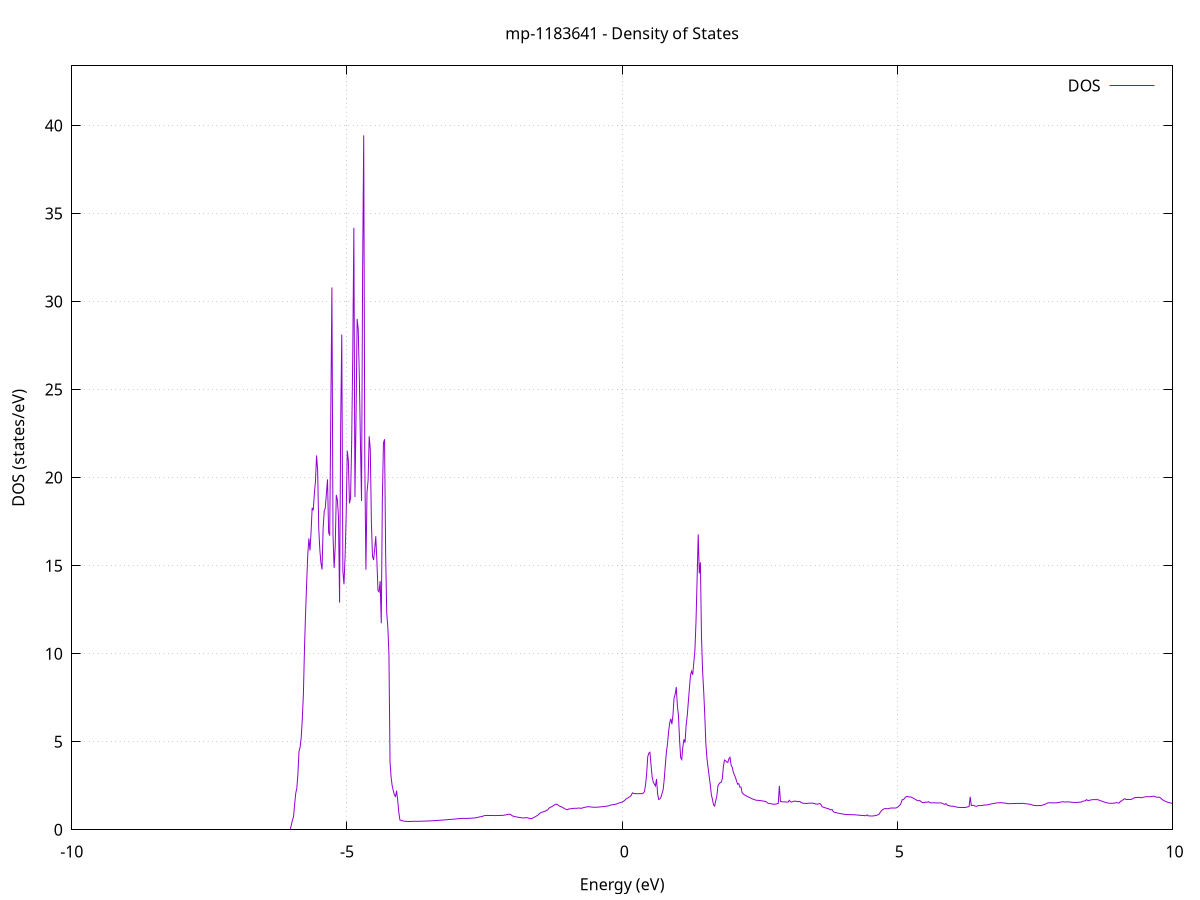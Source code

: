 set title 'mp-1183641 - Density of States'
set xlabel 'Energy (eV)'
set ylabel 'DOS (states/eV)'
set grid
set xrange [-10:10]
set yrange [0:43.381]
set xzeroaxis lt -1
set terminal png size 800,600
set output 'mp-1183641_dos_gnuplot.png'
plot '-' using 1:2 with lines title 'DOS'
-7.844300 0.000000
-7.824300 0.000000
-7.804400 0.000000
-7.784500 0.000000
-7.764600 0.000000
-7.744600 0.000000
-7.724700 0.000000
-7.704800 0.000000
-7.684900 0.000000
-7.664900 0.000000
-7.645000 0.000000
-7.625100 0.000000
-7.605100 0.000000
-7.585200 0.000000
-7.565300 0.000000
-7.545400 0.000000
-7.525400 0.000000
-7.505500 0.000000
-7.485600 0.000000
-7.465700 0.000000
-7.445700 0.000000
-7.425800 0.000000
-7.405900 0.000000
-7.385900 0.000000
-7.366000 0.000000
-7.346100 0.000000
-7.326200 0.000000
-7.306200 0.000000
-7.286300 0.000000
-7.266400 0.000000
-7.246500 0.000000
-7.226500 0.000000
-7.206600 0.000000
-7.186700 0.000000
-7.166700 0.000000
-7.146800 0.000000
-7.126900 0.000000
-7.107000 0.000000
-7.087000 0.000000
-7.067100 0.000000
-7.047200 0.000000
-7.027300 0.000000
-7.007300 0.000000
-6.987400 0.000000
-6.967500 0.000000
-6.947500 0.000000
-6.927600 0.000000
-6.907700 0.000000
-6.887800 0.000000
-6.867800 0.000000
-6.847900 0.000000
-6.828000 0.000000
-6.808100 0.000000
-6.788100 0.000000
-6.768200 0.000000
-6.748300 0.000000
-6.728300 0.000000
-6.708400 0.000000
-6.688500 0.000000
-6.668600 0.000000
-6.648600 0.000000
-6.628700 0.000000
-6.608800 0.000000
-6.588900 0.000000
-6.568900 0.000000
-6.549000 0.000000
-6.529100 0.000000
-6.509100 0.000000
-6.489200 0.000000
-6.469300 0.000000
-6.449400 0.000000
-6.429400 0.000000
-6.409500 0.000000
-6.389600 0.000000
-6.369700 0.000000
-6.349700 0.000000
-6.329800 0.000000
-6.309900 0.000000
-6.289900 0.000000
-6.270000 0.000000
-6.250100 0.000000
-6.230200 0.000000
-6.210200 0.000000
-6.190300 0.000000
-6.170400 0.000000
-6.150500 0.000000
-6.130500 0.000000
-6.110600 0.000000
-6.090700 0.000000
-6.070700 0.000000
-6.050800 0.000000
-6.030900 0.016300
-6.011000 0.268700
-5.991000 0.549500
-5.971100 0.738300
-5.951200 1.429600
-5.931300 2.064000
-5.911300 2.356200
-5.891400 3.158800
-5.871500 4.451100
-5.851500 4.694400
-5.831600 5.222100
-5.811700 6.300900
-5.791800 7.697700
-5.771800 10.308100
-5.751900 12.306200
-5.732000 14.059200
-5.712100 15.635100
-5.692100 16.544000
-5.672200 15.855800
-5.652300 16.918500
-5.632300 18.282800
-5.612400 18.139800
-5.592500 19.088500
-5.572600 19.771100
-5.552600 21.254200
-5.532700 20.386100
-5.512800 17.105900
-5.492900 15.892600
-5.472900 15.150100
-5.453000 14.782400
-5.433100 17.124500
-5.413200 18.087700
-5.393200 18.286600
-5.373300 19.122200
-5.353400 19.897700
-5.333400 16.896300
-5.313500 16.706000
-5.293600 23.777300
-5.273700 30.797100
-5.253700 16.713900
-5.233800 14.868800
-5.213900 16.042900
-5.194000 19.015500
-5.174000 18.730600
-5.154100 17.767300
-5.134200 12.902900
-5.114200 23.016300
-5.094300 28.122100
-5.074400 14.695800
-5.054500 13.938700
-5.034500 15.493600
-5.014600 17.840200
-4.994700 21.525700
-4.974800 20.970900
-4.954800 18.537500
-4.934900 18.845600
-4.915000 21.929800
-4.895000 26.886000
-4.875100 34.188600
-4.855200 18.894000
-4.835300 23.405800
-4.815300 29.012800
-4.795400 28.430200
-4.775500 25.733200
-4.755600 22.026600
-4.735600 18.670700
-4.715700 31.681900
-4.695800 39.437700
-4.675800 20.792600
-4.655900 14.772700
-4.636000 19.177000
-4.616100 19.843300
-4.596100 22.350700
-4.576200 21.601900
-4.556300 17.470500
-4.536400 15.539300
-4.516400 15.318400
-4.496500 15.909800
-4.476600 16.674300
-4.456600 15.289100
-4.436700 13.593500
-4.416800 13.504300
-4.396900 14.123000
-4.376900 11.729300
-4.357000 18.765600
-4.337100 21.961000
-4.317200 22.178000
-4.297200 15.627700
-4.277300 12.312500
-4.257400 11.502500
-4.237400 9.963000
-4.217500 3.848500
-4.197600 2.970000
-4.177700 2.489700
-4.157700 2.217500
-4.137800 1.967200
-4.117900 1.891500
-4.098000 2.220800
-4.078000 1.657500
-4.058100 0.999400
-4.038200 0.555200
-4.018200 0.535900
-3.998300 0.518800
-3.978400 0.498900
-3.958500 0.489200
-3.938500 0.481900
-3.918600 0.476800
-3.898700 0.473500
-3.878800 0.471800
-3.858800 0.471800
-3.838900 0.473500
-3.819000 0.476100
-3.799000 0.478900
-3.779100 0.482100
-3.759200 0.485300
-3.739300 0.482300
-3.719300 0.482700
-3.699400 0.483500
-3.679500 0.484300
-3.659600 0.485600
-3.639600 0.487500
-3.619700 0.489400
-3.599800 0.491500
-3.579800 0.493600
-3.559900 0.495800
-3.540000 0.498400
-3.520100 0.501300
-3.500100 0.504400
-3.480200 0.507900
-3.460300 0.511500
-3.440400 0.515200
-3.420400 0.519000
-3.400500 0.522900
-3.380600 0.526800
-3.360600 0.530800
-3.340700 0.534800
-3.320800 0.538900
-3.300900 0.543000
-3.280900 0.547100
-3.261000 0.551300
-3.241100 0.556000
-3.221200 0.561600
-3.201200 0.567100
-3.181300 0.572400
-3.161400 0.577500
-3.141400 0.582300
-3.121500 0.587300
-3.101600 0.592100
-3.081700 0.596900
-3.061700 0.601500
-3.041800 0.607800
-3.021900 0.615300
-3.002000 0.622300
-2.982000 0.628100
-2.962100 0.634200
-2.942200 0.639000
-2.922200 0.643200
-2.902300 0.646900
-2.882400 0.650000
-2.862500 0.650500
-2.842500 0.650200
-2.822600 0.650200
-2.802700 0.650600
-2.782800 0.651300
-2.762800 0.653300
-2.742900 0.656600
-2.723000 0.661500
-2.703100 0.667100
-2.683100 0.673100
-2.663200 0.679400
-2.643300 0.687800
-2.623300 0.704200
-2.603400 0.723000
-2.583500 0.734400
-2.563600 0.745300
-2.543600 0.755700
-2.523700 0.783500
-2.503800 0.802000
-2.483900 0.810300
-2.463900 0.810800
-2.444000 0.816900
-2.424100 0.820800
-2.404100 0.821000
-2.384200 0.821100
-2.364300 0.821300
-2.344400 0.817600
-2.324400 0.809400
-2.304500 0.806800
-2.284600 0.807900
-2.264700 0.810400
-2.244700 0.812400
-2.224800 0.812800
-2.204900 0.813300
-2.184900 0.815800
-2.165000 0.821000
-2.145100 0.828800
-2.125200 0.839300
-2.105200 0.852500
-2.085300 0.868300
-2.065400 0.879500
-2.045500 0.883000
-2.025500 0.869500
-2.005600 0.813900
-1.985700 0.777100
-1.965700 0.761400
-1.945800 0.746400
-1.925900 0.733700
-1.906000 0.721700
-1.886000 0.710400
-1.866100 0.699800
-1.846200 0.690100
-1.826300 0.681400
-1.806300 0.676800
-1.786400 0.672400
-1.766500 0.676100
-1.746500 0.688900
-1.726600 0.682700
-1.706700 0.669400
-1.686800 0.648900
-1.666800 0.636900
-1.646900 0.637700
-1.627000 0.656200
-1.607100 0.694000
-1.587100 0.725600
-1.567200 0.761000
-1.547300 0.801100
-1.527300 0.845300
-1.507400 0.900400
-1.487500 0.954000
-1.467600 0.987700
-1.447600 1.005500
-1.427700 1.023100
-1.407800 1.045800
-1.387900 1.076400
-1.367900 1.110600
-1.348000 1.146200
-1.328100 1.233300
-1.308100 1.265400
-1.288200 1.299200
-1.268300 1.332800
-1.248400 1.366200
-1.228400 1.422100
-1.208500 1.444000
-1.188600 1.455500
-1.168700 1.419300
-1.148700 1.360100
-1.128800 1.334100
-1.108900 1.309800
-1.088900 1.283200
-1.069000 1.246700
-1.049100 1.207300
-1.029200 1.173400
-1.009200 1.146200
-0.989300 1.138700
-0.969400 1.185200
-0.949500 1.187900
-0.929500 1.197200
-0.909600 1.208200
-0.889700 1.214500
-0.869700 1.220800
-0.849800 1.220100
-0.829900 1.218300
-0.810000 1.225600
-0.790000 1.233600
-0.770100 1.235400
-0.750200 1.214200
-0.730300 1.230300
-0.710300 1.250100
-0.690400 1.267700
-0.670500 1.282700
-0.650500 1.295000
-0.630600 1.304000
-0.610700 1.308200
-0.590800 1.306200
-0.570800 1.297200
-0.550900 1.288500
-0.531000 1.282600
-0.511100 1.280000
-0.491100 1.279500
-0.471200 1.280900
-0.451300 1.284100
-0.431300 1.288700
-0.411400 1.294700
-0.391500 1.300800
-0.371600 1.307100
-0.351600 1.313600
-0.331700 1.320200
-0.311800 1.327200
-0.291900 1.335500
-0.271900 1.345600
-0.252000 1.357600
-0.232100 1.369500
-0.212100 1.405900
-0.192200 1.414100
-0.172300 1.423100
-0.152400 1.432800
-0.132400 1.442300
-0.112500 1.455800
-0.092600 1.475200
-0.072700 1.500900
-0.052700 1.522800
-0.032800 1.543900
-0.012900 1.561400
0.007000 1.589700
0.027000 1.626700
0.046900 1.668000
0.066800 1.744100
0.086800 1.776600
0.106700 1.813100
0.126600 1.851800
0.146500 1.891600
0.166500 1.960600
0.186400 2.098000
0.206300 2.068100
0.226200 2.051500
0.246200 2.055200
0.266100 2.044800
0.286000 2.050100
0.306000 2.052900
0.325900 2.052200
0.345800 2.048500
0.365700 2.050700
0.385700 2.088500
0.405600 2.171400
0.425500 2.560900
0.445400 3.185600
0.465400 4.156600
0.485300 4.351600
0.505200 4.402500
0.525200 3.664700
0.545100 2.993300
0.565000 2.712600
0.584900 2.595300
0.604900 2.487300
0.624800 2.882200
0.644700 2.032500
0.664600 1.719500
0.684600 1.756700
0.704500 1.831400
0.724400 2.055000
0.744400 2.263000
0.764300 2.847500
0.784200 3.661700
0.804100 4.406800
0.824100 4.890400
0.844000 5.574500
0.863900 6.055000
0.883800 6.304400
0.903800 5.995000
0.923700 6.534900
0.943600 7.485300
0.963600 7.694100
0.983500 8.101400
1.003400 7.046200
1.023300 6.490200
1.043300 5.114100
1.063200 4.099000
1.083100 3.989400
1.103000 4.719300
1.123000 5.135900
1.142900 4.944700
1.162800 5.944600
1.182800 6.476100
1.202700 7.273400
1.222600 8.045800
1.242500 8.786800
1.262500 9.006600
1.282400 8.800400
1.302300 9.501000
1.322200 10.185500
1.342200 11.842100
1.362100 14.235600
1.382000 16.774800
1.402000 14.557000
1.421900 15.188400
1.441800 10.932000
1.461700 9.040800
1.481700 7.861700
1.501600 6.497200
1.521500 4.861000
1.541400 4.036600
1.561400 3.525300
1.581300 3.040600
1.601200 2.555300
1.621200 1.990700
1.641100 1.722600
1.661000 1.407800
1.680900 1.349000
1.700900 1.659000
1.720800 1.916000
1.740700 2.498400
1.760600 2.601000
1.780600 2.677400
1.800500 2.697900
1.820400 2.904200
1.840400 3.617200
1.860300 3.958100
1.880200 3.914700
1.900100 3.851100
1.920100 3.823800
1.940000 4.037400
1.959900 4.116400
1.979800 3.668600
1.999800 3.555100
2.019700 3.274800
2.039600 3.115600
2.059600 2.970200
2.079500 2.759300
2.099400 2.586300
2.119300 2.622100
2.139300 2.424700
2.159200 2.431000
2.179100 2.105000
2.199000 2.038100
2.219000 1.989700
2.238900 1.947500
2.258800 1.917700
2.278800 1.888200
2.298700 1.857300
2.318600 1.826300
2.338500 1.796700
2.358500 1.764100
2.378400 1.737200
2.398300 1.717400
2.418200 1.696800
2.438200 1.674900
2.458100 1.673200
2.478000 1.669100
2.498000 1.661700
2.517900 1.653800
2.537800 1.646200
2.557700 1.628500
2.577700 1.631700
2.597600 1.609100
2.617500 1.595300
2.637400 1.532600
2.657400 1.502800
2.677300 1.491900
2.697200 1.481100
2.717200 1.470600
2.737100 1.460000
2.757000 1.449000
2.776900 1.453500
2.796900 1.464400
2.816800 1.477800
2.836700 1.494600
2.856600 2.492600
2.876600 1.611600
2.896500 1.599700
2.916400 1.584000
2.936300 1.583400
2.956300 1.582500
2.976200 1.579100
2.996100 1.575400
3.016100 1.571100
3.036000 1.674300
3.055900 1.606900
3.075800 1.569700
3.095800 1.593400
3.115700 1.616800
3.135600 1.627800
3.155500 1.625600
3.175500 1.598200
3.195400 1.600800
3.215300 1.612400
3.235300 1.590900
3.255200 1.540300
3.275100 1.516500
3.295000 1.503500
3.315000 1.499200
3.334900 1.496400
3.354800 1.495900
3.374700 1.501900
3.394700 1.513400
3.414600 1.512900
3.434500 1.512600
3.454500 1.514600
3.474400 1.503600
3.494300 1.491500
3.514200 1.465700
3.534200 1.460800
3.554100 1.454700
3.574000 1.475300
3.593900 1.491800
3.613900 1.429700
3.633800 1.308500
3.653700 1.284200
3.673700 1.263600
3.693600 1.242800
3.713500 1.224200
3.733400 1.202900
3.753400 1.200200
3.773300 1.139300
3.793200 1.135400
3.813100 1.154100
3.833100 1.044300
3.853000 0.996500
3.872900 0.981500
3.892900 0.967100
3.912800 0.953200
3.932700 0.939800
3.952600 0.927000
3.972600 0.914700
3.992500 0.903000
4.012400 0.892600
4.032300 0.883000
4.052300 0.874400
4.072200 0.868600
4.092100 0.863800
4.112100 0.861300
4.132000 0.859600
4.151900 0.858400
4.171800 0.857800
4.191800 0.855700
4.211700 0.853500
4.231600 0.849900
4.251500 0.844300
4.271500 0.838400
4.291400 0.831800
4.311300 0.825300
4.331300 0.820400
4.351200 0.815500
4.371100 0.810700
4.391000 0.805800
4.411000 0.800300
4.430900 0.798200
4.450800 0.845900
4.470700 0.792000
4.490700 0.786900
4.510600 0.784800
4.530500 0.783000
4.550500 0.782900
4.570400 0.789900
4.590300 0.799900
4.610200 0.813100
4.630200 0.830300
4.650100 0.851600
4.670000 0.888700
4.689900 0.993100
4.709900 1.076800
4.729800 1.135000
4.749700 1.175100
4.769700 1.197300
4.789600 1.203900
4.809500 1.197000
4.829400 1.192200
4.849400 1.206200
4.869300 1.231000
4.889200 1.234600
4.909100 1.233200
4.929100 1.232800
4.949000 1.234300
4.968900 1.237300
4.988900 1.250500
5.008800 1.294800
5.028700 1.348400
5.048600 1.409200
5.068600 1.516500
5.088500 1.710500
5.108400 1.713900
5.128300 1.771200
5.148300 1.854000
5.168200 1.889800
5.188100 1.892300
5.208100 1.868700
5.228000 1.861600
5.247900 1.865300
5.267800 1.829800
5.287800 1.798900
5.307700 1.765700
5.327600 1.728900
5.347500 1.686200
5.367500 1.659900
5.387400 1.637900
5.407300 1.666500
5.427300 1.605300
5.447200 1.563000
5.467100 1.540500
5.487000 1.547600
5.507000 1.569200
5.526900 1.555700
5.546800 1.576500
5.566700 1.599200
5.586700 1.544200
5.606600 1.528800
5.626500 1.527900
5.646400 1.526700
5.666400 1.538500
5.686300 1.523800
5.706200 1.525700
5.726200 1.526300
5.746100 1.523000
5.766000 1.522100
5.785900 1.534400
5.805900 1.513300
5.825800 1.486000
5.845700 1.462100
5.865600 1.441500
5.885600 1.487600
5.905500 1.406000
5.925400 1.375400
5.945400 1.361600
5.965300 1.348800
5.985200 1.336500
6.005100 1.343300
6.025100 1.328300
6.045000 1.314200
6.064900 1.301800
6.084800 1.287200
6.104800 1.273800
6.124700 1.269900
6.144600 1.269600
6.164600 1.267800
6.184500 1.266200
6.204400 1.264900
6.224300 1.264800
6.244300 1.273500
6.264200 1.287700
6.284100 1.302800
6.304000 1.321500
6.324000 1.877400
6.343900 1.377900
6.363800 1.385300
6.383800 1.390800
6.403700 1.362900
6.423600 1.336000
6.443500 1.331900
6.463500 1.367600
6.483400 1.374400
6.503300 1.372400
6.523200 1.377200
6.543200 1.384000
6.563100 1.392900
6.583000 1.404000
6.603000 1.413500
6.622900 1.408400
6.642800 1.420300
6.662700 1.435300
6.682700 1.449800
6.702600 1.463300
6.722500 1.475900
6.742400 1.487900
6.762400 1.499600
6.782300 1.511600
6.802200 1.524100
6.822200 1.531800
6.842100 1.527900
6.862000 1.536100
6.881900 1.542600
6.901900 1.528600
6.921800 1.525400
6.941700 1.521400
6.961600 1.516800
6.981600 1.496900
7.001500 1.487400
7.021400 1.482400
7.041400 1.483600
7.061300 1.484900
7.081200 1.486200
7.101100 1.487400
7.121100 1.489800
7.141000 1.492200
7.160900 1.493900
7.180800 1.498100
7.200800 1.493200
7.220700 1.493300
7.240600 1.491900
7.260600 1.502600
7.280500 1.505000
7.300400 1.492100
7.320300 1.483600
7.340300 1.476600
7.360200 1.469500
7.380100 1.462000
7.400000 1.454000
7.420000 1.444600
7.439900 1.419000
7.459800 1.400400
7.479800 1.386500
7.499700 1.376700
7.519600 1.372000
7.539500 1.370600
7.559500 1.372800
7.579400 1.379300
7.599300 1.373600
7.619200 1.377200
7.639200 1.406300
7.659100 1.425300
7.679000 1.443200
7.699000 1.468700
7.718900 1.502000
7.738800 1.528600
7.758700 1.530100
7.778700 1.528000
7.798600 1.542400
7.818500 1.526700
7.838400 1.526600
7.858400 1.526300
7.878300 1.528400
7.898200 1.533200
7.918200 1.543700
7.938100 1.556400
7.958000 1.567400
7.977900 1.576900
7.997900 1.585400
8.017800 1.592800
8.037700 1.573500
8.057600 1.574000
8.077600 1.583200
8.097500 1.582600
8.117400 1.581600
8.137400 1.580300
8.157300 1.561800
8.177200 1.559500
8.197100 1.556500
8.217100 1.552900
8.237000 1.551300
8.256900 1.551400
8.276800 1.555900
8.296800 1.560800
8.316700 1.566000
8.336600 1.576600
8.356600 1.598000
8.376500 1.622400
8.396400 1.637600
8.416300 1.647700
8.436300 1.713500
8.456200 1.668200
8.476100 1.667100
8.496000 1.672700
8.516000 1.696100
8.535900 1.706200
8.555800 1.708700
8.575700 1.713800
8.595700 1.712400
8.615600 1.712700
8.635500 1.711300
8.655500 1.698900
8.675400 1.664800
8.695300 1.642200
8.715200 1.631100
8.735200 1.604500
8.755100 1.581000
8.775000 1.559700
8.794900 1.541100
8.814900 1.525300
8.834800 1.514100
8.854700 1.508600
8.874700 1.504800
8.894600 1.503200
8.914500 1.504700
8.934400 1.509800
8.954400 1.521600
8.974300 1.538400
8.994200 1.540500
9.014100 1.514100
9.034100 1.523100
9.054000 1.622800
9.073900 1.625700
9.093900 1.684800
9.113800 1.734600
9.133700 1.764800
9.153600 1.724300
9.173600 1.718900
9.193500 1.720400
9.213400 1.722100
9.233300 1.723600
9.253300 1.728500
9.273200 1.754900
9.293100 1.799600
9.313100 1.820200
9.333000 1.832200
9.352900 1.836500
9.372800 1.833000
9.392800 1.845000
9.412700 1.834400
9.432600 1.819500
9.452500 1.831300
9.472500 1.848000
9.492400 1.861400
9.512300 1.871200
9.532300 1.876800
9.552200 1.879100
9.572100 1.878400
9.592000 1.880500
9.612000 1.882400
9.631900 1.895200
9.651800 1.911800
9.671700 1.896000
9.691700 1.870900
9.711600 1.845500
9.731500 1.850300
9.751500 1.855200
9.771400 1.833600
9.791300 1.780500
9.811200 1.722600
9.831200 1.681800
9.851100 1.648500
9.871000 1.613900
9.890900 1.585600
9.910900 1.567700
9.930800 1.550300
9.950700 1.533100
9.970700 1.515800
9.990600 1.497600
10.010500 1.478800
10.030400 1.460900
10.050400 1.442500
10.070300 1.422700
10.090200 1.410600
10.110100 1.393600
10.130100 1.381200
10.150000 1.375800
10.169900 1.371100
10.189900 1.366400
10.209800 1.367200
10.229700 1.374500
10.249600 1.394400
10.269600 1.405300
10.289500 1.410900
10.309400 1.411800
10.329300 1.407900
10.349300 1.400900
10.369200 1.392500
10.389100 1.384600
10.409100 1.377200
10.429000 1.370500
10.448900 1.364600
10.468800 1.359900
10.488800 1.436700
10.508700 1.455100
10.528600 1.481000
10.548500 1.501600
10.568500 1.524900
10.588400 1.520100
10.608300 1.514100
10.628300 1.518500
10.648200 1.532500
10.668100 1.556500
10.688000 1.597300
10.708000 1.660200
10.727900 1.710000
10.747800 1.730800
10.767700 1.768700
10.787700 1.816200
10.807600 1.861200
10.827500 1.918000
10.847500 1.948100
10.867400 1.933100
10.887300 1.948200
10.907200 1.966500
10.927200 1.982400
10.947100 1.990900
10.967000 2.014900
10.986900 2.028600
11.006900 2.033600
11.026800 1.990500
11.046700 2.003500
11.066700 2.051100
11.086600 2.081000
11.106500 2.095300
11.126400 2.108100
11.146400 2.116700
11.166300 2.122900
11.186200 2.117200
11.206100 2.125000
11.226100 2.139900
11.246000 2.157700
11.265900 2.170300
11.285800 2.183000
11.305800 2.175100
11.325700 2.207500
11.345600 2.239500
11.365600 2.271000
11.385500 2.288400
11.405400 2.285000
11.425300 2.278000
11.445300 2.221100
11.465200 2.205700
11.485100 2.201200
11.505000 2.197900
11.525000 2.196400
11.544900 2.191300
11.564800 2.179600
11.584800 2.154100
11.604700 2.136900
11.624600 2.136000
11.644500 2.153000
11.664500 2.172400
11.684400 2.192200
11.704300 2.205200
11.724200 2.220000
11.744200 2.236100
11.764100 2.250400
11.784000 2.236600
11.804000 2.249700
11.823900 2.280600
11.843800 2.246700
11.863700 2.162200
11.883700 2.147600
11.903600 2.137500
11.923500 2.134100
11.943400 2.139800
11.963400 2.169300
11.983300 2.255600
12.003200 2.354000
12.023200 2.484500
12.043100 2.517800
12.063000 2.438200
12.082900 2.446900
12.102900 2.449900
12.122800 2.437000
12.142700 2.422600
12.162600 2.408500
12.182600 2.394200
12.202500 2.406800
12.222400 2.406300
12.242400 2.347300
12.262300 2.289800
12.282200 2.239200
12.302100 2.203500
12.322100 2.183600
12.342000 2.134300
12.361900 2.079000
12.381800 2.019100
12.401800 1.936300
12.421700 1.865200
12.441600 1.823600
12.461600 1.795300
12.481500 1.778000
12.501400 1.774600
12.521300 1.789800
12.541300 1.822700
12.561200 1.898500
12.581100 2.290100
12.601000 2.055400
12.621000 1.980600
12.640900 1.929100
12.660800 1.933300
12.680800 1.932100
12.700700 1.938000
12.720600 1.967700
12.740500 1.986300
12.760500 2.008200
12.780400 2.031000
12.800300 2.054600
12.820200 2.078800
12.840200 2.104800
12.860100 2.134800
12.880000 2.168100
12.900000 2.201300
12.919900 2.204300
12.939800 2.228500
12.959700 2.258400
12.979700 2.286400
12.999600 2.301100
13.019500 2.325000
13.039400 2.334200
13.059400 2.343100
13.079300 2.360900
13.099200 2.382300
13.119200 2.422800
13.139100 2.398200
13.159000 2.400300
13.178900 2.363400
13.198900 2.306400
13.218800 2.254100
13.238700 2.212600
13.258600 2.172600
13.278600 2.134200
13.298500 2.097200
13.318400 2.062000
13.338400 2.030100
13.358300 2.001400
13.378200 1.977000
13.398100 1.954500
13.418100 1.933700
13.438000 1.914700
13.457900 1.897000
13.477800 1.877900
13.497800 1.845300
13.517700 1.827600
13.537600 1.811800
13.557600 1.802400
13.577500 1.795700
13.597400 1.792100
13.617300 1.792300
13.637300 1.795100
13.657200 1.796400
13.677100 1.805400
13.697000 2.003400
13.717000 1.939400
13.736900 1.967300
13.756800 2.013400
13.776800 2.068900
13.796700 2.099900
13.816600 2.092200
13.836500 2.046500
13.856500 2.002400
13.876400 2.019500
13.896300 2.046100
13.916200 2.085200
13.936200 2.119300
13.956100 2.147300
13.976000 2.168600
13.996000 2.183700
14.015900 2.193900
14.035800 2.192700
14.055700 2.185500
14.075700 2.167000
14.095600 2.147200
14.115500 2.131200
14.135400 2.114000
14.155400 2.099800
14.175300 2.087800
14.195200 2.073400
14.215100 2.065000
14.235100 2.054900
14.255000 2.016100
14.274900 1.980400
14.294900 1.951400
14.314800 1.930900
14.334700 1.931000
14.354600 1.897900
14.374600 1.894400
14.394500 1.899800
14.414400 1.912000
14.434300 1.944900
14.454300 1.962300
14.474200 1.967800
14.494100 1.941800
14.514100 1.916700
14.534000 1.894000
14.553900 1.873900
14.573800 1.857600
14.593800 1.834600
14.613700 1.828200
14.633600 1.823900
14.653500 1.821200
14.673500 1.819000
14.693400 1.817200
14.713300 1.817700
14.733300 1.823100
14.753200 1.848100
14.773100 1.870300
14.793000 1.890300
14.813000 1.891900
14.832900 1.907100
14.852800 1.918700
14.872700 1.925400
14.892700 1.927400
14.912600 1.926900
14.932500 1.926400
14.952500 1.931800
14.972400 1.932800
14.992300 1.927400
15.012200 1.923300
15.032200 1.921200
15.052100 1.923500
15.072000 1.925600
15.091900 1.974100
15.111900 1.944000
15.131800 1.934900
15.151700 1.928000
15.171700 1.921400
15.191600 1.922900
15.211500 1.924000
15.231400 1.925100
15.251400 1.926500
15.271300 1.967700
15.291200 1.971800
15.311100 1.976000
15.331100 1.987500
15.351000 1.990400
15.370900 1.978100
15.390900 1.985400
15.410800 2.026800
15.430700 1.999000
15.450600 1.957800
15.470600 1.935500
15.490500 1.938200
15.510400 1.939200
15.530300 1.911900
15.550300 1.914400
15.570200 1.918700
15.590100 1.929300
15.610100 1.937700
15.630000 1.947300
15.649900 1.961600
15.669800 1.960300
15.689800 1.940200
15.709700 1.900200
15.729600 1.841400
15.749500 1.776200
15.769500 1.717000
15.789400 1.695600
15.809300 1.671400
15.829300 1.635900
15.849200 1.602500
15.869100 1.574400
15.889000 1.558800
15.909000 1.545000
15.928900 1.534000
15.948800 1.526800
15.968700 1.520600
15.988700 1.515200
16.008600 1.513400
16.028500 1.514700
16.048500 1.515200
16.068400 1.514500
16.088300 1.511800
16.108200 1.511300
16.128200 1.507300
16.148100 1.494700
16.168000 1.482300
16.187900 1.472200
16.207900 1.463600
16.227800 1.456800
16.247700 1.451600
16.267700 1.454400
16.287600 1.476100
16.307500 1.472600
16.327400 1.458000
16.347400 1.460800
16.367300 1.464700
16.387200 1.468300
16.407100 1.471200
16.427100 1.474200
16.447000 1.479600
16.466900 1.486300
16.486900 1.493400
16.506800 1.500800
16.526700 1.510100
16.546600 1.529900
16.566600 1.539500
16.586500 1.549800
16.606400 1.560700
16.626300 1.569600
16.646300 1.576700
16.666200 1.593100
16.686100 1.617100
16.706100 1.633300
16.726000 1.640300
16.745900 1.644800
16.765800 1.653000
16.785800 1.664500
16.805700 1.678500
16.825600 1.700900
16.845500 1.728000
16.865500 1.760800
16.885400 1.788300
16.905300 1.821400
16.925200 1.851700
16.945200 1.893100
16.965100 1.939600
16.985000 1.979900
17.005000 2.001400
17.024900 2.029900
17.044800 2.052100
17.064700 2.049800
17.084700 2.032000
17.104600 2.017800
17.124500 2.007200
17.144400 2.026500
17.164400 2.035700
17.184300 2.050000
17.204200 2.048900
17.224200 2.037400
17.244100 2.045000
17.264000 2.062400
17.283900 2.082500
17.303900 2.125700
17.323800 2.154400
17.343700 2.176900
17.363600 2.199800
17.383600 2.236400
17.403500 2.264400
17.423400 2.300600
17.443400 2.295500
17.463300 2.335200
17.483200 2.285900
17.503100 2.262300
17.523100 2.277400
17.543000 2.225400
17.562900 2.170500
17.582800 2.141700
17.602800 2.126700
17.622700 2.125800
17.642600 2.365300
17.662600 2.264500
17.682500 2.241100
17.702400 2.256600
17.722300 2.308400
17.742300 2.336900
17.762200 2.702100
17.782100 2.724000
17.802000 2.870000
17.822000 2.949000
17.841900 3.017000
17.861800 3.090700
17.881800 3.166700
17.901700 3.268900
17.921600 3.371200
17.941500 3.440300
17.961500 3.491700
17.981400 3.512200
18.001300 3.510200
18.021200 3.492400
18.041200 3.491100
18.061100 3.465000
18.081000 3.436400
18.101000 3.392700
18.120900 3.360700
18.140800 3.397300
18.160700 3.321700
18.180700 3.167700
18.200600 3.060600
18.220500 2.937200
18.240400 2.855400
18.260400 2.717500
18.280300 2.675600
18.300200 2.651900
18.320200 2.632400
18.340100 2.611900
18.360000 2.587100
18.379900 2.567800
18.399900 2.575800
18.419800 2.607800
18.439700 2.661200
18.459600 2.728300
18.479600 2.795900
18.499500 2.885000
18.519400 2.884100
18.539400 2.854200
18.559300 2.826600
18.579200 2.852100
18.599100 2.879400
18.619100 2.998900
18.639000 3.090200
18.658900 3.032700
18.678800 3.112400
18.698800 3.293300
18.718700 3.331300
18.738600 3.423100
18.758600 3.239300
18.778500 3.224800
18.798400 3.346700
18.818300 3.356500
18.838300 3.457000
18.858200 3.328200
18.878100 2.996600
18.898000 2.948600
18.918000 2.917300
18.937900 2.986300
18.957800 3.062900
18.977800 3.151200
18.997700 3.335500
19.017600 3.645200
19.037500 3.563300
19.057500 3.605000
19.077400 3.579900
19.097300 3.479200
19.117200 3.480300
19.137200 3.484000
19.157100 3.507600
19.177000 3.535900
19.197000 3.609200
19.216900 3.658000
19.236800 3.577800
19.256700 3.469800
19.276700 3.073200
19.296600 2.970700
19.316500 2.884500
19.336400 2.789900
19.356400 2.721900
19.376300 2.697900
19.396200 2.742300
19.416200 2.759400
19.436100 2.799700
19.456000 2.825700
19.475900 2.855400
19.495900 2.905100
19.515800 2.980900
19.535700 3.072500
19.555600 3.210600
19.575600 3.251100
19.595500 3.050700
19.615400 2.936600
19.635400 2.896300
19.655300 2.880100
19.675200 2.886800
19.695100 2.852700
19.715100 2.856100
19.735000 2.866600
19.754900 2.869400
19.774800 2.861800
19.794800 2.851000
19.814700 2.844500
19.834600 2.854600
19.854500 2.882700
19.874500 2.782100
19.894400 2.666600
19.914300 2.571400
19.934300 2.501900
19.954200 2.478600
19.974100 2.574200
19.994000 2.633500
20.014000 2.695200
20.033900 2.760800
20.053800 2.768300
20.073700 2.831900
20.093700 2.838300
20.113600 2.888200
20.133500 2.936100
20.153500 2.921400
20.173400 2.825800
20.193300 2.763600
20.213200 2.724900
20.233200 2.731600
20.253100 2.738500
20.273000 2.733400
20.292900 2.749500
20.312900 2.775800
20.332800 2.789900
20.352700 2.763000
20.372700 2.767000
20.392600 2.760500
20.412500 2.669200
20.432400 2.590800
20.452400 2.554700
20.472300 2.513900
20.492200 2.472500
20.512100 2.428400
20.532100 2.400000
20.552000 2.356600
20.571900 2.305300
20.591900 2.255700
20.611800 2.212300
20.631700 2.180400
20.651600 2.153700
20.671600 2.130500
20.691500 2.107200
20.711400 2.083300
20.731300 2.057300
20.751300 2.033800
20.771200 2.021600
20.791100 2.007500
20.811100 2.005100
20.831000 2.021000
20.850900 2.061700
20.870800 2.000200
20.890800 1.975200
20.910700 1.973000
20.930600 1.975200
20.950500 1.982200
20.970500 1.993700
20.990400 2.009400
21.010300 2.028800
21.030300 2.073300
21.050200 2.103400
21.070100 2.087300
21.090000 2.078000
21.110000 2.075300
21.129900 2.079600
21.149800 2.093700
21.169700 2.121800
21.189700 2.172300
21.209600 2.234000
21.229500 2.316200
21.249500 2.390800
21.269400 2.451500
21.289300 2.519000
21.309200 2.592700
21.329200 2.662700
21.349100 2.671800
21.369000 2.682600
21.388900 2.702900
21.408900 2.647400
21.428800 2.604600
21.448700 2.554500
21.468700 2.459200
21.488600 2.307600
21.508500 2.226100
21.528400 2.147300
21.548400 2.070600
21.568300 1.991400
21.588200 1.891300
21.608100 1.788500
21.628100 1.684100
21.648000 1.611500
21.667900 1.565400
21.687900 1.538900
21.707800 1.524000
21.727700 1.517600
21.747600 1.505900
21.767600 1.504100
21.787500 1.506000
21.807400 1.510900
21.827300 1.615000
21.847300 1.662700
21.867200 1.644900
21.887100 1.608500
21.907100 1.588300
21.927000 1.574800
21.946900 1.565900
21.966800 1.558000
21.986800 1.652300
22.006700 1.590900
22.026600 1.596000
22.046500 1.604200
22.066500 1.615900
22.086400 1.631000
22.106300 1.650000
22.126300 1.698000
22.146200 1.716200
22.166100 1.738300
22.186000 1.763500
22.206000 1.791100
22.225900 1.822600
22.245800 1.859300
22.265700 1.899700
22.285700 1.938200
22.305600 2.006000
22.325500 2.034500
22.345500 2.066200
22.365400 2.100800
22.385300 2.134500
22.405200 2.151700
22.425200 2.173300
22.445100 2.149000
22.465000 2.129200
22.484900 2.101600
22.504900 2.072700
22.524800 2.040700
22.544700 2.120700
22.564600 2.198400
22.584600 2.103400
22.604500 2.107200
22.624400 2.112900
22.644400 2.120900
22.664300 2.125800
22.684200 2.166700
22.704100 2.170000
22.724100 2.176400
22.744000 2.280600
22.763900 2.212200
22.783800 2.195700
22.803800 2.171500
22.823700 2.143800
22.843600 2.068700
22.863600 2.121200
22.883500 2.161900
22.903400 2.161400
22.923300 2.180800
22.943300 2.220400
22.963200 2.281200
22.983100 2.341500
23.003000 2.396500
23.023000 2.420800
23.042900 2.438000
23.062800 2.439900
23.082800 2.512700
23.102700 2.468800
23.122600 2.423800
23.142500 2.356500
23.162500 2.331500
23.182400 2.321200
23.202300 2.371500
23.222200 2.397300
23.242200 2.358200
23.262100 2.308300
23.282000 2.253800
23.302000 2.233400
23.321900 2.228100
23.341800 2.243500
23.361700 2.268600
23.381700 2.271000
23.401600 2.284600
23.421500 2.325700
23.441400 2.368700
23.461400 2.419700
23.481300 2.444900
23.501200 2.442900
23.521200 2.442200
23.541100 2.445000
23.561000 2.457200
23.580900 2.480000
23.600900 2.513400
23.620800 2.564600
23.640700 2.568700
23.660600 2.496500
23.680600 2.529500
23.700500 2.568500
23.720400 2.623700
23.740400 2.643000
23.760300 2.637900
23.780200 2.605700
23.800100 2.449700
23.820100 2.404200
23.840000 2.365200
23.859900 2.339200
23.879800 2.311800
23.899800 2.278300
23.919700 2.263300
23.939600 2.257000
23.959600 2.260400
23.979500 2.293400
23.999400 2.327700
24.019300 2.362600
24.039300 2.373600
24.059200 2.390500
24.079100 2.415200
24.099000 2.442000
24.119000 2.469300
24.138900 2.361600
24.158800 2.340000
24.178800 2.327700
24.198700 2.326800
24.218600 2.382800
24.238500 2.449700
24.258500 2.408400
24.278400 2.413700
24.298300 2.345400
24.318200 2.305600
24.338200 2.307700
24.358100 2.412800
24.378000 2.469300
24.398000 2.441600
24.417900 2.479400
24.437800 2.512600
24.457700 2.923300
24.477700 3.014100
24.497600 2.884100
24.517500 2.781500
24.537400 2.751100
24.557400 2.722500
24.577300 2.674800
24.597200 2.647500
24.617200 2.535100
24.637100 2.478600
24.657000 2.458900
24.676900 2.438900
24.696900 2.420900
24.716800 2.401600
24.736700 2.375500
24.756600 2.401200
24.776600 2.441500
24.796500 2.505600
24.816400 2.543800
24.836400 2.679800
24.856300 2.819300
24.876200 2.883700
24.896100 2.930400
24.916100 2.858000
24.936000 2.607500
24.955900 2.645500
24.975800 2.668300
24.995800 2.869900
25.015700 3.029000
25.035600 3.004200
25.055600 2.984400
25.075500 3.045500
25.095400 3.121800
25.115300 3.178000
25.135300 3.176700
25.155200 3.103400
25.175100 3.041000
25.195000 2.969100
25.215000 2.919800
25.234900 2.886400
25.254800 2.849400
25.274700 2.804100
25.294700 2.701900
25.314600 2.620100
25.334500 2.539500
25.354500 2.468900
25.374400 2.455200
25.394300 2.393900
25.414200 2.342600
25.434200 2.300100
25.454100 2.264300
25.474000 2.229600
25.493900 2.238800
25.513900 2.294400
25.533800 2.311100
25.553700 2.249900
25.573700 2.238400
25.593600 2.225900
25.613500 2.221400
25.633400 2.248300
25.653400 2.354600
25.673300 2.211100
25.693200 2.194700
25.713100 2.187900
25.733100 2.195900
25.753000 2.246700
25.772900 2.293900
25.792900 2.202400
25.812800 2.264300
25.832700 2.350000
25.852600 2.458500
25.872600 2.435200
25.892500 2.324800
25.912400 2.337300
25.932300 2.357300
25.952300 2.449000
25.972200 2.787000
25.992100 2.795000
26.012100 2.746900
26.032000 2.718800
26.051900 2.695300
26.071800 2.679800
26.091800 2.690400
26.111700 2.716800
26.131600 2.713400
26.151500 2.716500
26.171500 2.718200
26.191400 2.742500
26.211300 2.768700
26.231300 2.804800
26.251200 2.799100
26.271100 2.807600
26.291000 2.814400
26.311000 2.894900
26.330900 3.047500
26.350800 3.237800
26.370700 3.357300
26.390700 3.370200
26.410600 3.316400
26.430500 3.270700
26.450500 3.159300
26.470400 3.078700
26.490300 3.011900
26.510200 2.996400
26.530200 2.998000
26.550100 3.005400
26.570000 2.984200
26.589900 2.967400
26.609900 2.962600
26.629800 2.957700
26.649700 2.960700
26.669700 2.975000
26.689600 3.010000
26.709500 3.040600
26.729400 3.062200
26.749400 3.077500
26.769300 3.089600
26.789200 3.101000
26.809100 3.164100
26.829100 3.184500
26.849000 3.207000
26.868900 3.267800
26.888900 3.357400
26.908800 3.409700
26.928700 3.425900
26.948600 3.423700
26.968600 3.409700
26.988500 3.379800
27.008400 3.344600
27.028300 3.277500
27.048300 3.275000
27.068200 3.188900
27.088100 3.098200
27.108100 2.988300
27.128000 2.872700
27.147900 2.752200
27.167800 2.655900
27.187800 2.545500
27.207700 2.445800
27.227600 2.394900
27.247500 2.374700
27.267500 2.387000
27.287400 2.378100
27.307300 2.421100
27.327300 2.403800
27.347200 2.379900
27.367100 2.363400
27.387000 2.342200
27.407000 2.317800
27.426900 2.281700
27.446800 2.246000
27.466700 2.206900
27.486700 2.170000
27.506600 2.140500
27.526500 2.075700
27.546500 1.966500
27.566400 1.786500
27.586300 1.694400
27.606200 1.595200
27.626200 1.478600
27.646100 1.371100
27.666000 1.299300
27.685900 1.243800
27.705900 1.223300
27.725800 1.170900
27.745700 1.120900
27.765700 1.074000
27.785600 1.028300
27.805500 0.985400
27.825400 0.946600
27.845400 0.912300
27.865300 0.881800
27.885200 0.852500
27.905100 0.823800
27.925100 0.796200
27.945000 0.769500
27.964900 0.737200
27.984900 0.702300
28.004800 0.668200
28.024700 0.634900
28.044600 0.602200
28.064600 0.572300
28.084500 0.543500
28.104400 0.515000
28.124300 0.500600
28.144300 0.487400
28.164200 0.474000
28.184100 0.452600
28.204000 0.427400
28.224000 0.407200
28.243900 0.391100
28.263800 0.375700
28.283800 0.360900
28.303700 0.347600
28.323600 0.335900
28.343500 0.325100
28.363500 0.315200
28.383400 0.321700
28.403300 0.310600
28.423200 0.287400
28.443200 0.280600
28.463100 0.274300
28.483000 0.268300
28.503000 0.262600
28.522900 0.257100
28.542800 0.251800
28.562700 0.246800
28.582700 0.241800
28.602600 0.237000
28.622500 0.232300
28.642400 0.229500
28.662400 0.227500
28.682300 0.224600
28.702200 0.222800
28.722200 0.220700
28.742100 0.217500
28.762000 0.212800
28.781900 0.206500
28.801900 0.202600
28.821800 0.198400
28.841700 0.194400
28.861600 0.190700
28.881600 0.186400
28.901500 0.181400
28.921400 0.175900
28.941400 0.169900
28.961300 0.163200
28.981200 0.155800
29.001100 0.150800
29.021100 0.146900
29.041000 0.142900
29.060900 0.138900
29.080800 0.135100
29.100800 0.131100
29.120700 0.126800
29.140600 0.122100
29.160600 0.117300
29.180500 0.112600
29.200400 0.107500
29.220300 0.099700
29.240300 0.094300
29.260200 0.093100
29.280100 0.091800
29.300000 0.090300
29.320000 0.088700
29.339900 0.087000
29.359800 0.085200
29.379800 0.083200
29.399700 0.081200
29.419600 0.079000
29.439500 0.076700
29.459500 0.074200
29.479400 0.071700
29.499300 0.069000
29.519200 0.066500
29.539200 0.064500
29.559100 0.062700
29.579000 0.060900
29.599000 0.059200
29.618900 0.057600
29.638800 0.056100
29.658700 0.054700
29.678700 0.053300
29.698600 0.052100
29.718500 0.050900
29.738400 0.049800
29.758400 0.048800
29.778300 0.047900
29.798200 0.044900
29.818200 0.036400
29.838100 0.030700
29.858000 0.029700
29.877900 0.028100
29.897900 0.026200
29.917800 0.023700
29.937700 0.020800
29.957600 0.018000
29.977600 0.015300
29.997500 0.012800
30.017400 0.010600
30.037400 0.008600
30.057300 0.006800
30.077200 0.005200
30.097100 0.003800
30.117100 0.002600
30.137000 0.001600
30.156900 0.000900
30.176800 0.000300
30.196800 0.000000
30.216700 0.000000
30.236600 0.000000
30.256600 0.000000
30.276500 0.000000
30.296400 0.000000
30.316300 0.000000
30.336300 0.000000
30.356200 0.000000
30.376100 0.000000
30.396000 0.000000
30.416000 0.000000
30.435900 0.000000
30.455800 0.000000
30.475800 0.000000
30.495700 0.000000
30.515600 0.000000
30.535500 0.000000
30.555500 0.000000
30.575400 0.000000
30.595300 0.000000
30.615200 0.000000
30.635200 0.000000
30.655100 0.000000
30.675000 0.000000
30.695000 0.000000
30.714900 0.000000
30.734800 0.000000
30.754700 0.000000
30.774700 0.000000
30.794600 0.000000
30.814500 0.000000
30.834400 0.000000
30.854400 0.000000
30.874300 0.000000
30.894200 0.000000
30.914100 0.000000
30.934100 0.000000
30.954000 0.000000
30.973900 0.000000
30.993900 0.000000
31.013800 0.000000
31.033700 0.000000
31.053600 0.000000
31.073600 0.000000
31.093500 0.000000
31.113400 0.000000
31.133300 0.000000
31.153300 0.000000
31.173200 0.000000
31.193100 0.000000
31.213100 0.000000
31.233000 0.000000
31.252900 0.000000
31.272800 0.000000
31.292800 0.000000
31.312700 0.000000
31.332600 0.000000
31.352500 0.000000
31.372500 0.000000
31.392400 0.000000
31.412300 0.000000
31.432300 0.000000
31.452200 0.000000
31.472100 0.000000
31.492000 0.000000
31.512000 0.000000
31.531900 0.000000
31.551800 0.000000
31.571700 0.000000
31.591700 0.000000
31.611600 0.000000
31.631500 0.000000
31.651500 0.000000
31.671400 0.000000
31.691300 0.000000
31.711200 0.000000
31.731200 0.000000
31.751100 0.000000
31.771000 0.000000
31.790900 0.000000
31.810900 0.000000
31.830800 0.000000
31.850700 0.000000
31.870700 0.000000
31.890600 0.000000
31.910500 0.000000
31.930400 0.000000
31.950400 0.000000
31.970300 0.000000
31.990200 0.000000
32.010100 0.000000
e
